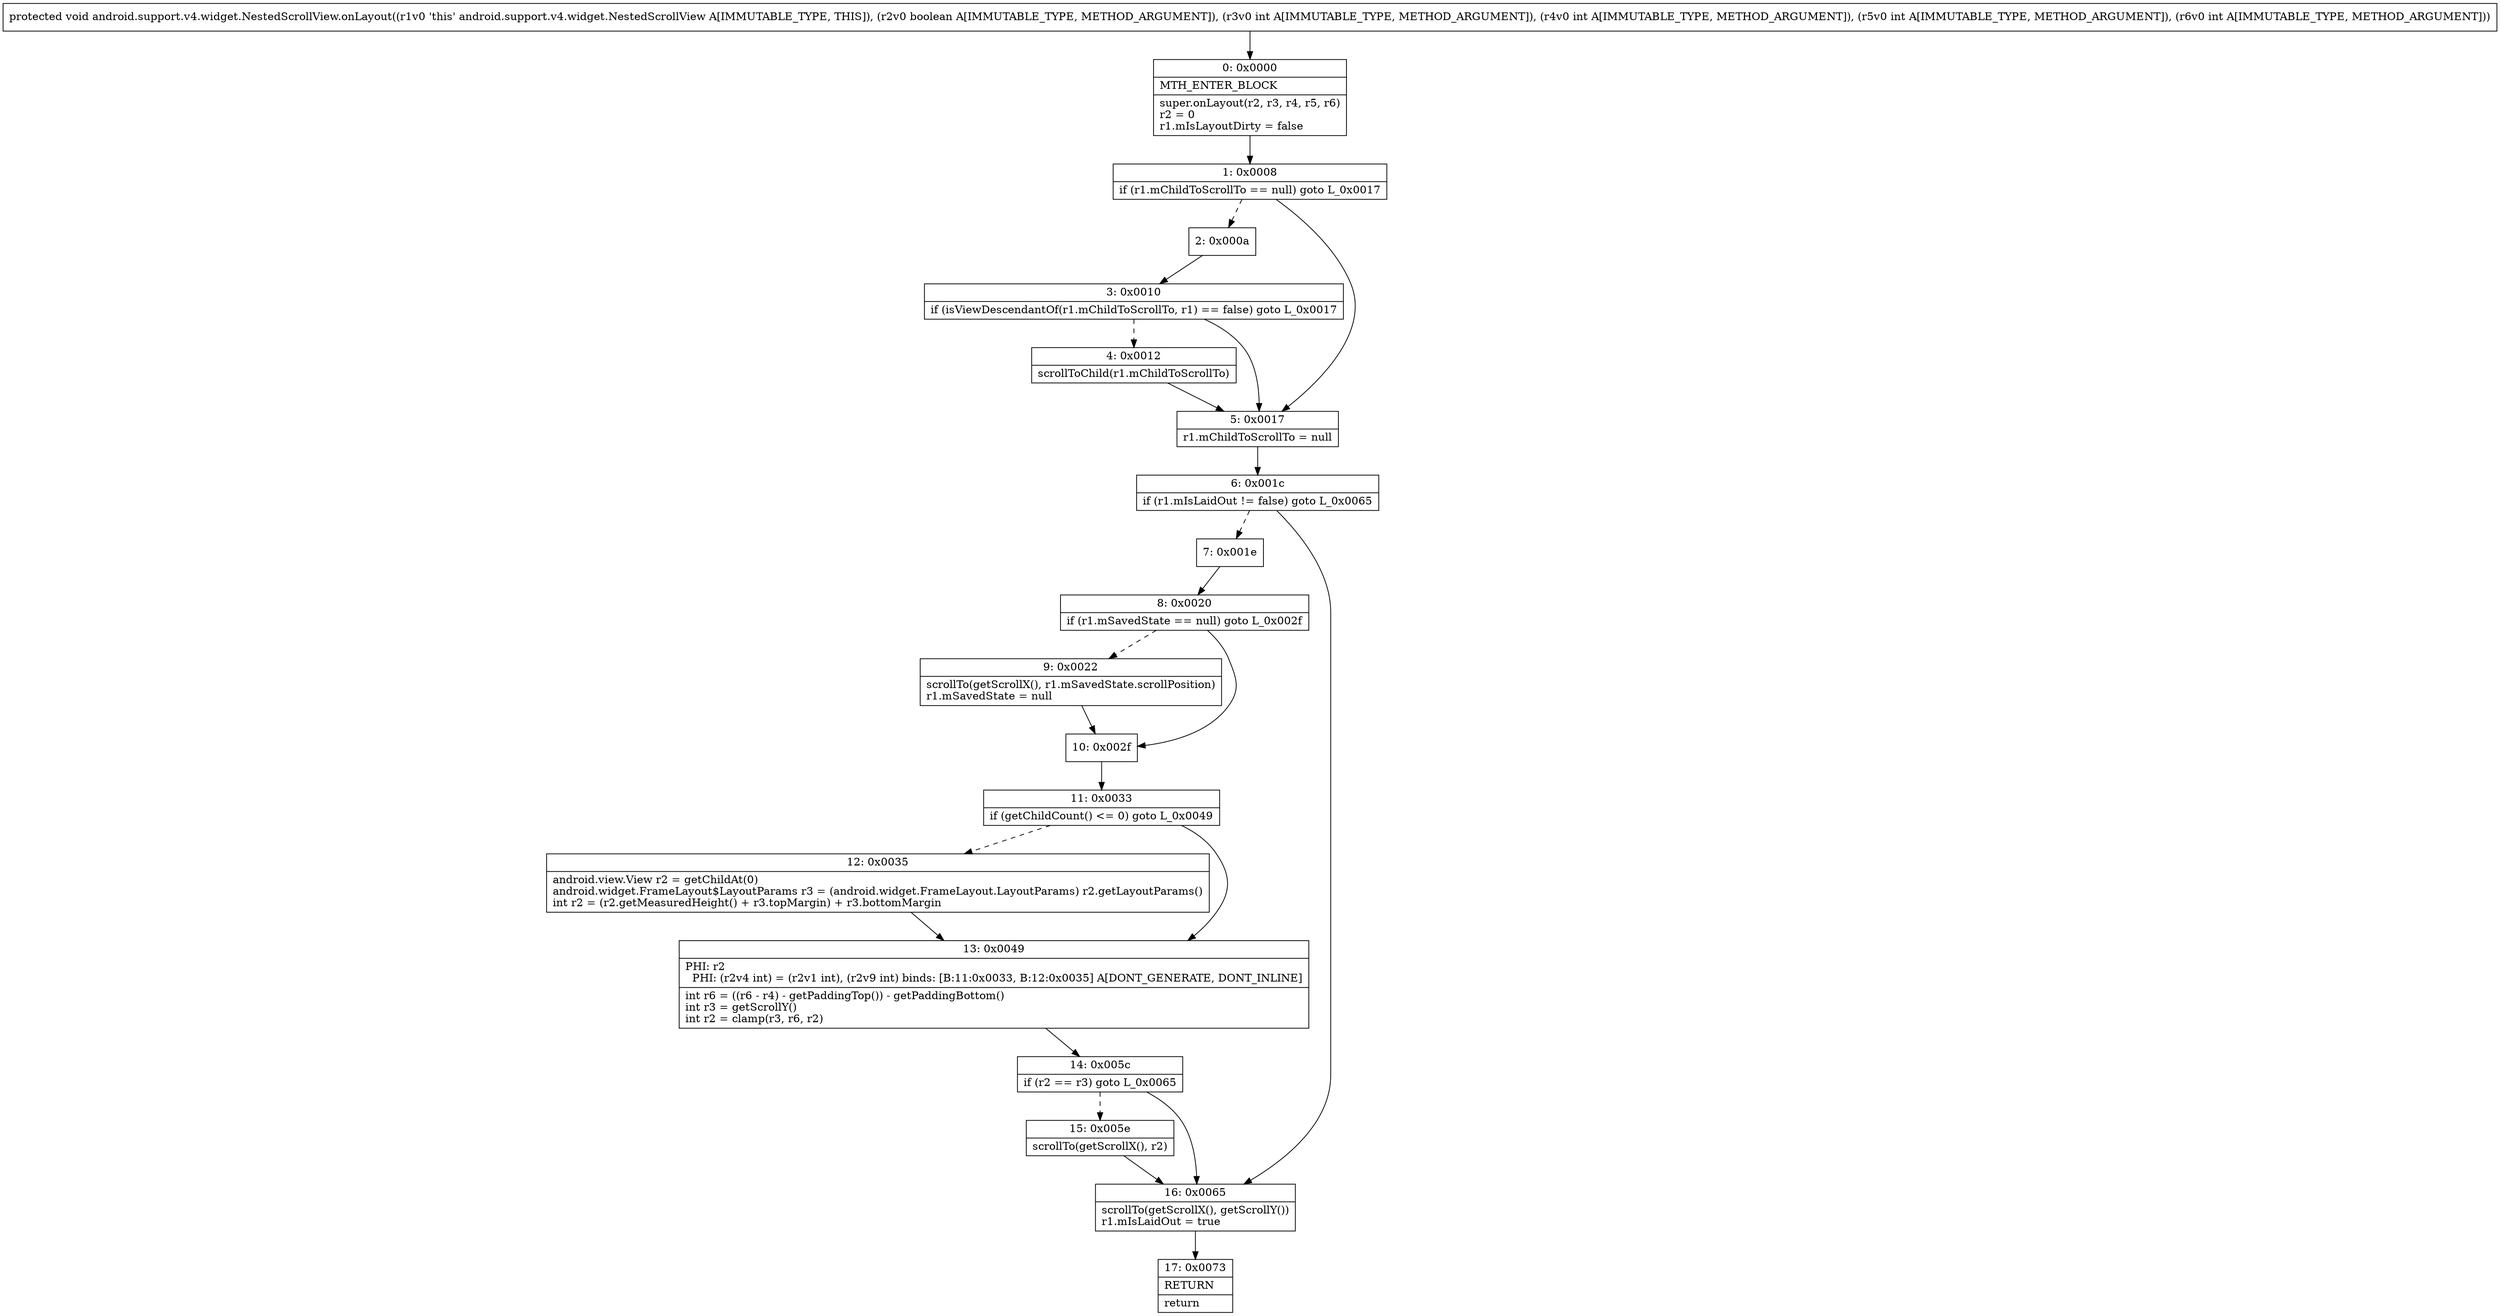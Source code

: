 digraph "CFG forandroid.support.v4.widget.NestedScrollView.onLayout(ZIIII)V" {
Node_0 [shape=record,label="{0\:\ 0x0000|MTH_ENTER_BLOCK\l|super.onLayout(r2, r3, r4, r5, r6)\lr2 = 0\lr1.mIsLayoutDirty = false\l}"];
Node_1 [shape=record,label="{1\:\ 0x0008|if (r1.mChildToScrollTo == null) goto L_0x0017\l}"];
Node_2 [shape=record,label="{2\:\ 0x000a}"];
Node_3 [shape=record,label="{3\:\ 0x0010|if (isViewDescendantOf(r1.mChildToScrollTo, r1) == false) goto L_0x0017\l}"];
Node_4 [shape=record,label="{4\:\ 0x0012|scrollToChild(r1.mChildToScrollTo)\l}"];
Node_5 [shape=record,label="{5\:\ 0x0017|r1.mChildToScrollTo = null\l}"];
Node_6 [shape=record,label="{6\:\ 0x001c|if (r1.mIsLaidOut != false) goto L_0x0065\l}"];
Node_7 [shape=record,label="{7\:\ 0x001e}"];
Node_8 [shape=record,label="{8\:\ 0x0020|if (r1.mSavedState == null) goto L_0x002f\l}"];
Node_9 [shape=record,label="{9\:\ 0x0022|scrollTo(getScrollX(), r1.mSavedState.scrollPosition)\lr1.mSavedState = null\l}"];
Node_10 [shape=record,label="{10\:\ 0x002f}"];
Node_11 [shape=record,label="{11\:\ 0x0033|if (getChildCount() \<= 0) goto L_0x0049\l}"];
Node_12 [shape=record,label="{12\:\ 0x0035|android.view.View r2 = getChildAt(0)\landroid.widget.FrameLayout$LayoutParams r3 = (android.widget.FrameLayout.LayoutParams) r2.getLayoutParams()\lint r2 = (r2.getMeasuredHeight() + r3.topMargin) + r3.bottomMargin\l}"];
Node_13 [shape=record,label="{13\:\ 0x0049|PHI: r2 \l  PHI: (r2v4 int) = (r2v1 int), (r2v9 int) binds: [B:11:0x0033, B:12:0x0035] A[DONT_GENERATE, DONT_INLINE]\l|int r6 = ((r6 \- r4) \- getPaddingTop()) \- getPaddingBottom()\lint r3 = getScrollY()\lint r2 = clamp(r3, r6, r2)\l}"];
Node_14 [shape=record,label="{14\:\ 0x005c|if (r2 == r3) goto L_0x0065\l}"];
Node_15 [shape=record,label="{15\:\ 0x005e|scrollTo(getScrollX(), r2)\l}"];
Node_16 [shape=record,label="{16\:\ 0x0065|scrollTo(getScrollX(), getScrollY())\lr1.mIsLaidOut = true\l}"];
Node_17 [shape=record,label="{17\:\ 0x0073|RETURN\l|return\l}"];
MethodNode[shape=record,label="{protected void android.support.v4.widget.NestedScrollView.onLayout((r1v0 'this' android.support.v4.widget.NestedScrollView A[IMMUTABLE_TYPE, THIS]), (r2v0 boolean A[IMMUTABLE_TYPE, METHOD_ARGUMENT]), (r3v0 int A[IMMUTABLE_TYPE, METHOD_ARGUMENT]), (r4v0 int A[IMMUTABLE_TYPE, METHOD_ARGUMENT]), (r5v0 int A[IMMUTABLE_TYPE, METHOD_ARGUMENT]), (r6v0 int A[IMMUTABLE_TYPE, METHOD_ARGUMENT])) }"];
MethodNode -> Node_0;
Node_0 -> Node_1;
Node_1 -> Node_2[style=dashed];
Node_1 -> Node_5;
Node_2 -> Node_3;
Node_3 -> Node_4[style=dashed];
Node_3 -> Node_5;
Node_4 -> Node_5;
Node_5 -> Node_6;
Node_6 -> Node_7[style=dashed];
Node_6 -> Node_16;
Node_7 -> Node_8;
Node_8 -> Node_9[style=dashed];
Node_8 -> Node_10;
Node_9 -> Node_10;
Node_10 -> Node_11;
Node_11 -> Node_12[style=dashed];
Node_11 -> Node_13;
Node_12 -> Node_13;
Node_13 -> Node_14;
Node_14 -> Node_15[style=dashed];
Node_14 -> Node_16;
Node_15 -> Node_16;
Node_16 -> Node_17;
}


